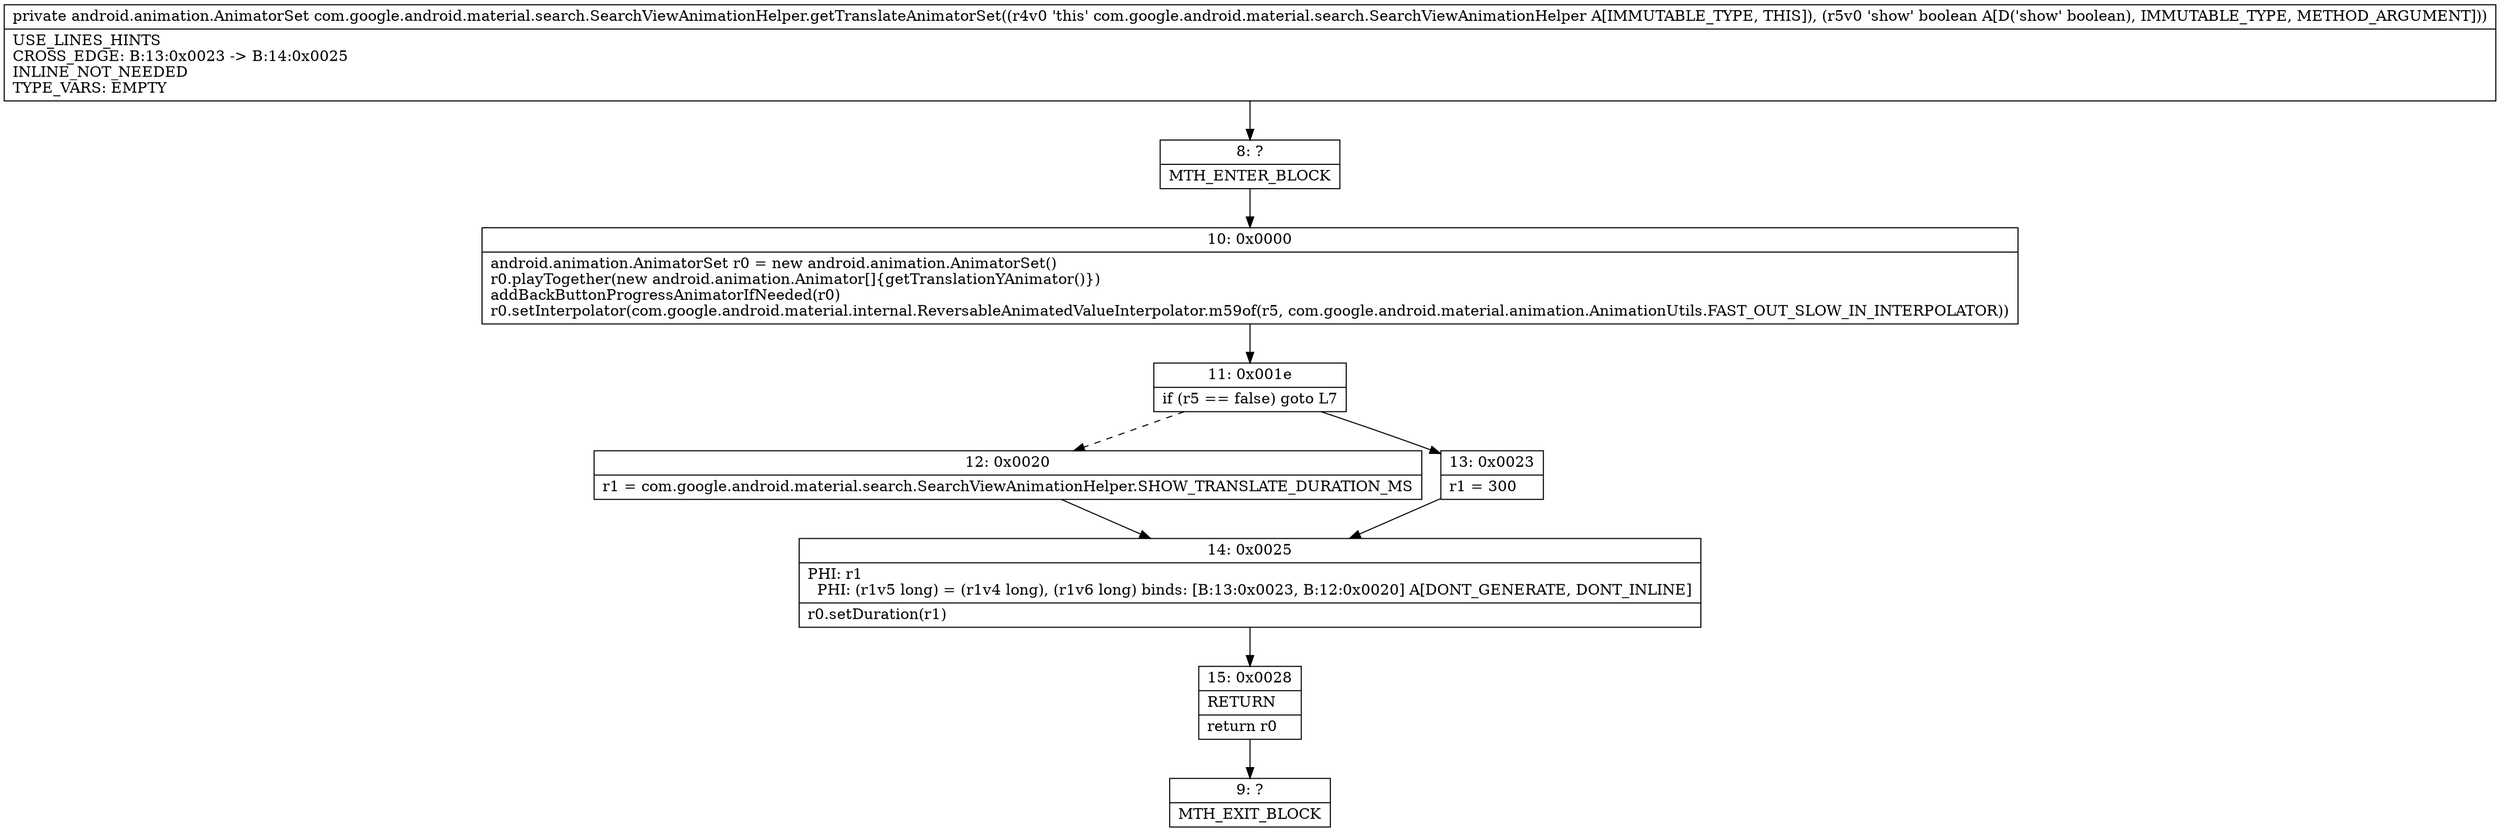 digraph "CFG forcom.google.android.material.search.SearchViewAnimationHelper.getTranslateAnimatorSet(Z)Landroid\/animation\/AnimatorSet;" {
Node_8 [shape=record,label="{8\:\ ?|MTH_ENTER_BLOCK\l}"];
Node_10 [shape=record,label="{10\:\ 0x0000|android.animation.AnimatorSet r0 = new android.animation.AnimatorSet()\lr0.playTogether(new android.animation.Animator[]\{getTranslationYAnimator()\})\laddBackButtonProgressAnimatorIfNeeded(r0)\lr0.setInterpolator(com.google.android.material.internal.ReversableAnimatedValueInterpolator.m59of(r5, com.google.android.material.animation.AnimationUtils.FAST_OUT_SLOW_IN_INTERPOLATOR))\l}"];
Node_11 [shape=record,label="{11\:\ 0x001e|if (r5 == false) goto L7\l}"];
Node_12 [shape=record,label="{12\:\ 0x0020|r1 = com.google.android.material.search.SearchViewAnimationHelper.SHOW_TRANSLATE_DURATION_MS\l}"];
Node_14 [shape=record,label="{14\:\ 0x0025|PHI: r1 \l  PHI: (r1v5 long) = (r1v4 long), (r1v6 long) binds: [B:13:0x0023, B:12:0x0020] A[DONT_GENERATE, DONT_INLINE]\l|r0.setDuration(r1)\l}"];
Node_15 [shape=record,label="{15\:\ 0x0028|RETURN\l|return r0\l}"];
Node_9 [shape=record,label="{9\:\ ?|MTH_EXIT_BLOCK\l}"];
Node_13 [shape=record,label="{13\:\ 0x0023|r1 = 300\l}"];
MethodNode[shape=record,label="{private android.animation.AnimatorSet com.google.android.material.search.SearchViewAnimationHelper.getTranslateAnimatorSet((r4v0 'this' com.google.android.material.search.SearchViewAnimationHelper A[IMMUTABLE_TYPE, THIS]), (r5v0 'show' boolean A[D('show' boolean), IMMUTABLE_TYPE, METHOD_ARGUMENT]))  | USE_LINES_HINTS\lCROSS_EDGE: B:13:0x0023 \-\> B:14:0x0025\lINLINE_NOT_NEEDED\lTYPE_VARS: EMPTY\l}"];
MethodNode -> Node_8;Node_8 -> Node_10;
Node_10 -> Node_11;
Node_11 -> Node_12[style=dashed];
Node_11 -> Node_13;
Node_12 -> Node_14;
Node_14 -> Node_15;
Node_15 -> Node_9;
Node_13 -> Node_14;
}

